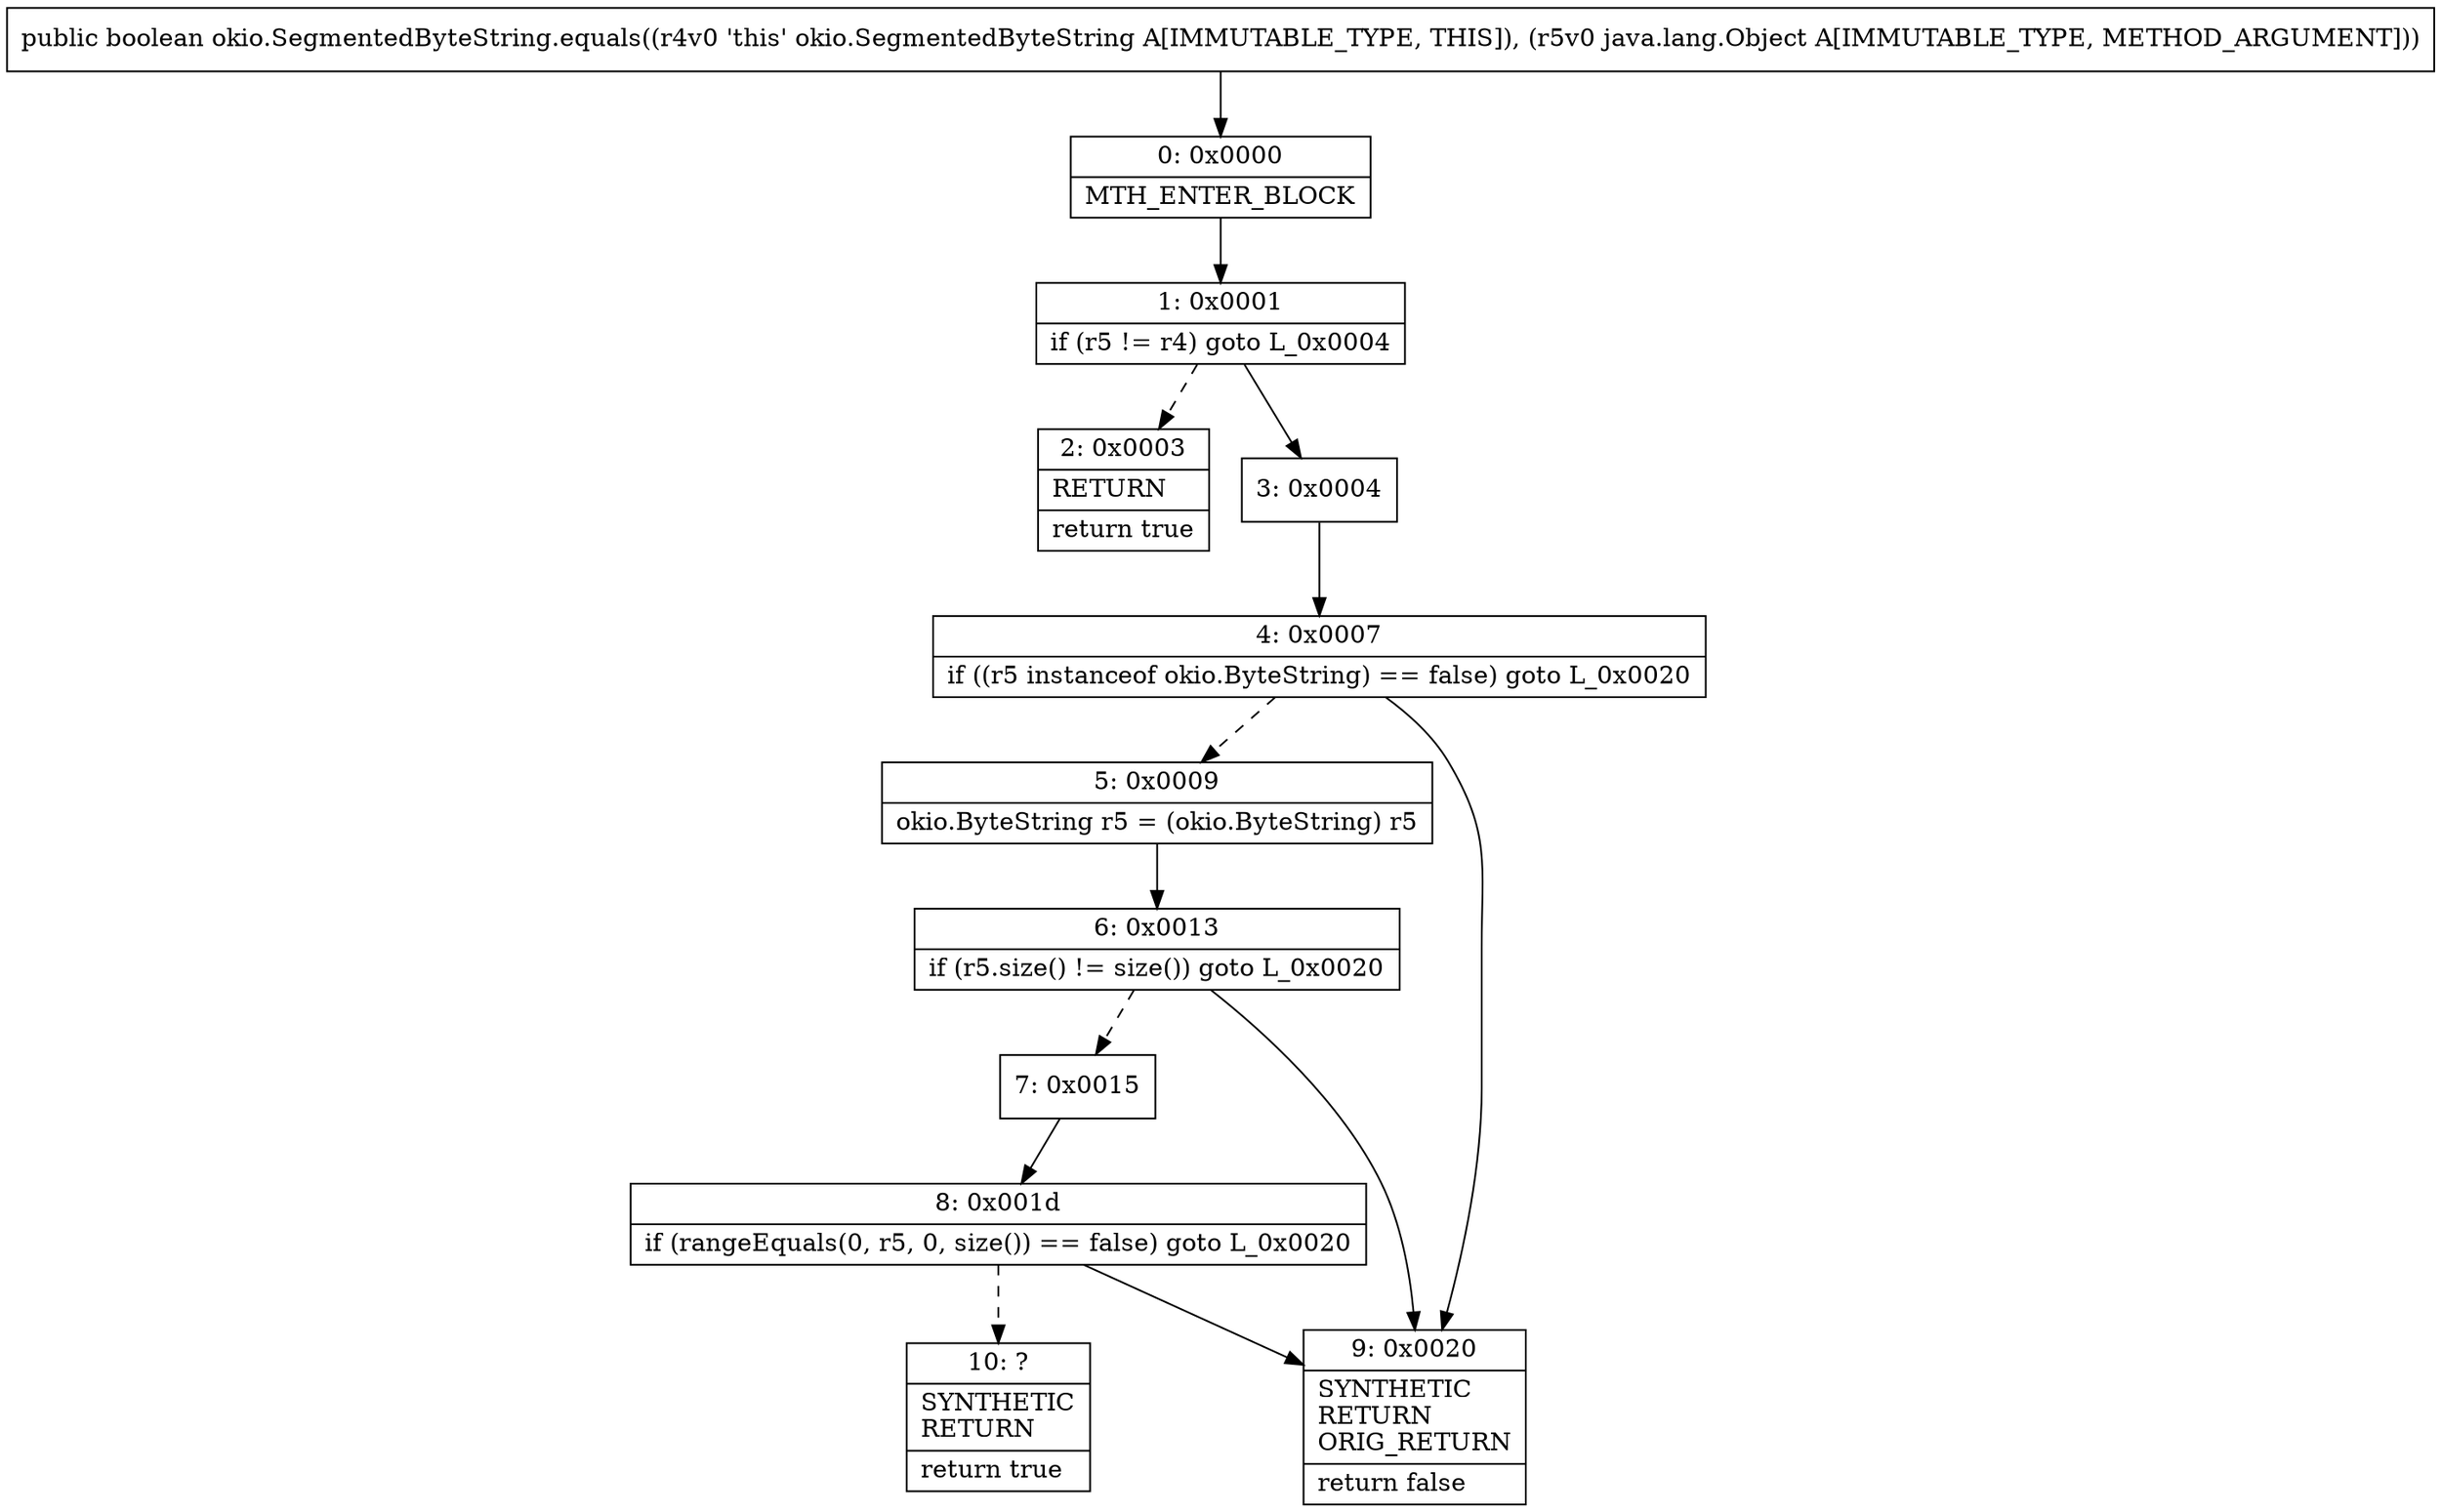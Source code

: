 digraph "CFG forokio.SegmentedByteString.equals(Ljava\/lang\/Object;)Z" {
Node_0 [shape=record,label="{0\:\ 0x0000|MTH_ENTER_BLOCK\l}"];
Node_1 [shape=record,label="{1\:\ 0x0001|if (r5 != r4) goto L_0x0004\l}"];
Node_2 [shape=record,label="{2\:\ 0x0003|RETURN\l|return true\l}"];
Node_3 [shape=record,label="{3\:\ 0x0004}"];
Node_4 [shape=record,label="{4\:\ 0x0007|if ((r5 instanceof okio.ByteString) == false) goto L_0x0020\l}"];
Node_5 [shape=record,label="{5\:\ 0x0009|okio.ByteString r5 = (okio.ByteString) r5\l}"];
Node_6 [shape=record,label="{6\:\ 0x0013|if (r5.size() != size()) goto L_0x0020\l}"];
Node_7 [shape=record,label="{7\:\ 0x0015}"];
Node_8 [shape=record,label="{8\:\ 0x001d|if (rangeEquals(0, r5, 0, size()) == false) goto L_0x0020\l}"];
Node_9 [shape=record,label="{9\:\ 0x0020|SYNTHETIC\lRETURN\lORIG_RETURN\l|return false\l}"];
Node_10 [shape=record,label="{10\:\ ?|SYNTHETIC\lRETURN\l|return true\l}"];
MethodNode[shape=record,label="{public boolean okio.SegmentedByteString.equals((r4v0 'this' okio.SegmentedByteString A[IMMUTABLE_TYPE, THIS]), (r5v0 java.lang.Object A[IMMUTABLE_TYPE, METHOD_ARGUMENT])) }"];
MethodNode -> Node_0;
Node_0 -> Node_1;
Node_1 -> Node_2[style=dashed];
Node_1 -> Node_3;
Node_3 -> Node_4;
Node_4 -> Node_5[style=dashed];
Node_4 -> Node_9;
Node_5 -> Node_6;
Node_6 -> Node_7[style=dashed];
Node_6 -> Node_9;
Node_7 -> Node_8;
Node_8 -> Node_9;
Node_8 -> Node_10[style=dashed];
}

